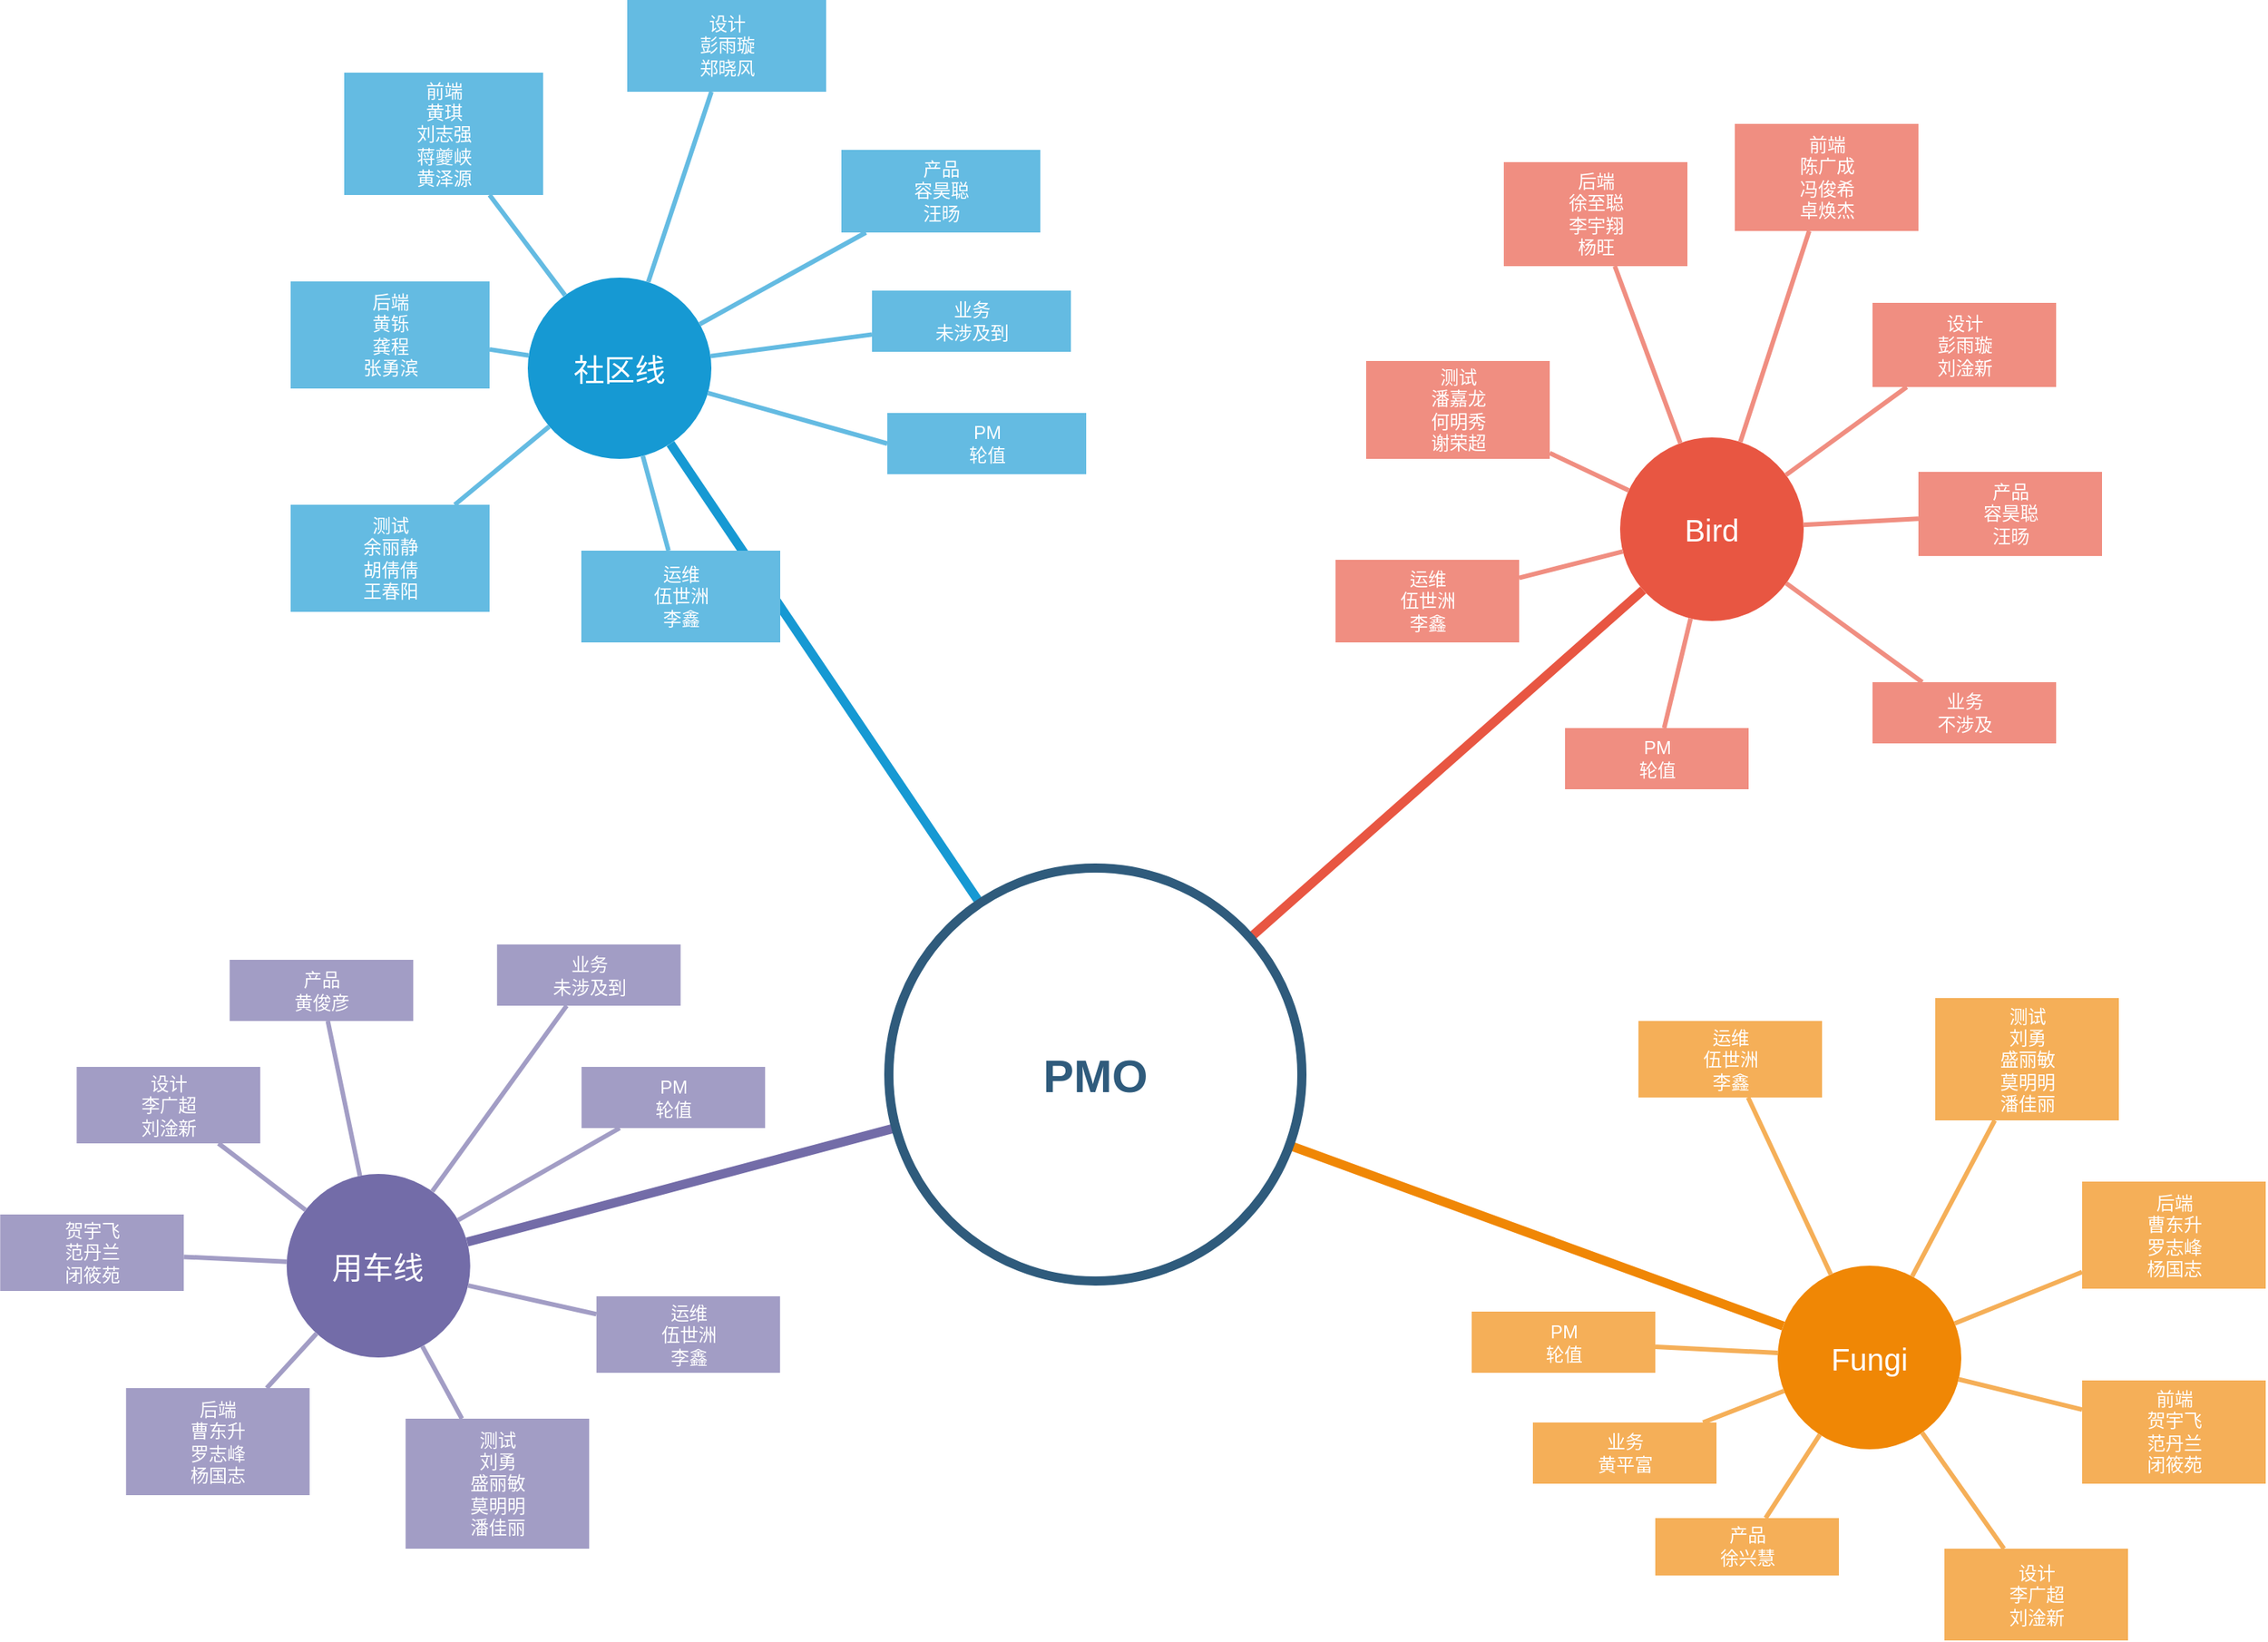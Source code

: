 <mxfile version="17.5.0" type="github">
  <diagram id="6a731a19-8d31-9384-78a2-239565b7b9f0" name="Page-1">
    <mxGraphModel dx="2020" dy="1833" grid="1" gridSize="10" guides="1" tooltips="1" connect="1" arrows="1" fold="1" page="1" pageScale="1" pageWidth="1169" pageHeight="827" background="none" math="0" shadow="0">
      <root>
        <mxCell id="0" />
        <mxCell id="1" parent="0" />
        <mxCell id="1350" value="社区线" style="ellipse;whiteSpace=wrap;html=1;shadow=0;fontFamily=Helvetica;fontSize=20;fontColor=#FFFFFF;align=center;strokeWidth=3;fillColor=#1699D3;strokeColor=none;rounded=0;" parent="1" vertex="1">
          <mxGeometry x="725" y="290.5" width="120" height="118.5" as="geometry" />
        </mxCell>
        <mxCell id="1352" value="Bird" style="ellipse;whiteSpace=wrap;html=1;shadow=0;fontFamily=Helvetica;fontSize=20;fontColor=#FFFFFF;align=center;strokeWidth=3;fillColor=#E85642;strokeColor=none;rounded=0;" parent="1" vertex="1">
          <mxGeometry x="1439" y="395" width="120" height="120" as="geometry" />
        </mxCell>
        <mxCell id="1355" value="Fungi" style="ellipse;whiteSpace=wrap;html=1;shadow=0;fontFamily=Helvetica;fontSize=20;fontColor=#FFFFFF;align=center;strokeWidth=3;fillColor=#F08705;strokeColor=none;rounded=0;" parent="1" vertex="1">
          <mxGeometry x="1542" y="936.5" width="120" height="120" as="geometry" />
        </mxCell>
        <mxCell id="1359" style="endArrow=none;strokeWidth=6;strokeColor=#1699D3;html=1;rounded=0;" parent="1" source="1515" target="1350" edge="1">
          <mxGeometry relative="1" as="geometry" />
        </mxCell>
        <mxCell id="1361" style="endArrow=none;strokeWidth=6;strokeColor=#E85642;html=1;rounded=0;" parent="1" source="1515" target="1352" edge="1">
          <mxGeometry relative="1" as="geometry" />
        </mxCell>
        <mxCell id="1363" style="endArrow=none;strokeWidth=6;strokeColor=#736CA8;html=1;rounded=0;" parent="1" source="1515" target="1516" edge="1">
          <mxGeometry relative="1" as="geometry" />
        </mxCell>
        <mxCell id="1365" value="" style="edgeStyle=none;endArrow=none;strokeWidth=6;strokeColor=#F08705;html=1;rounded=0;" parent="1" source="1515" target="1355" edge="1">
          <mxGeometry x="181" y="226.5" width="100" height="100" as="geometry">
            <mxPoint x="181" y="326.5" as="sourcePoint" />
            <mxPoint x="281" y="226.5" as="targetPoint" />
          </mxGeometry>
        </mxCell>
        <mxCell id="1368" value="后端&lt;br&gt;黄铄&lt;br&gt;龚程&lt;br&gt;张勇滨" style="rounded=0;fillColor=#64BBE2;strokeColor=none;strokeWidth=3;shadow=0;html=1;fontColor=#FFFFFF;" parent="1" vertex="1">
          <mxGeometry x="570" y="293" width="130" height="70" as="geometry" />
        </mxCell>
        <mxCell id="1369" value="运维&lt;br&gt;伍世洲&lt;br&gt;李鑫" style="rounded=0;fillColor=#64BBE2;strokeColor=none;strokeWidth=3;shadow=0;html=1;fontColor=#FFFFFF;" parent="1" vertex="1">
          <mxGeometry x="760" y="469" width="130" height="60" as="geometry" />
        </mxCell>
        <mxCell id="1370" value="设计&lt;br&gt;彭雨璇&lt;br&gt;郑晓风" style="rounded=0;fillColor=#64BBE2;strokeColor=none;strokeWidth=3;shadow=0;html=1;fontColor=#FFFFFF;" parent="1" vertex="1">
          <mxGeometry x="790" y="109" width="130" height="60" as="geometry" />
        </mxCell>
        <mxCell id="1371" value="前端&lt;br&gt;黄琪&lt;br&gt;刘志强&lt;br&gt;蒋夔峡&lt;br&gt;黄泽源" style="rounded=0;fillColor=#64BBE2;strokeColor=none;strokeWidth=3;shadow=0;html=1;fontColor=#FFFFFF;" parent="1" vertex="1">
          <mxGeometry x="605" y="156.5" width="130" height="80" as="geometry" />
        </mxCell>
        <mxCell id="1372" value="测试&lt;br&gt;余丽静&lt;br&gt;胡倩倩&lt;br&gt;王春阳" style="rounded=0;fillColor=#64BBE2;strokeColor=none;strokeWidth=3;shadow=0;html=1;fontColor=#FFFFFF;" parent="1" vertex="1">
          <mxGeometry x="570" y="439" width="130" height="70" as="geometry" />
        </mxCell>
        <mxCell id="1373" value="产品&lt;br&gt;容昊聪&lt;br&gt;汪旸" style="rounded=0;fillColor=#64BBE2;strokeColor=none;strokeWidth=3;shadow=0;html=1;fontColor=#FFFFFF;" parent="1" vertex="1">
          <mxGeometry x="930" y="207" width="130" height="54" as="geometry" />
        </mxCell>
        <mxCell id="1374" value="业务&lt;br&gt;未涉及到" style="rounded=0;fillColor=#64BBE2;strokeColor=none;strokeWidth=3;shadow=0;html=1;fontColor=#FFFFFF;" parent="1" vertex="1">
          <mxGeometry x="950" y="299" width="130" height="40" as="geometry" />
        </mxCell>
        <mxCell id="1380" value="" style="edgeStyle=none;endArrow=none;strokeWidth=3;strokeColor=#64BBE2;html=1;rounded=0;" parent="1" source="1350" target="1368" edge="1">
          <mxGeometry x="-20" y="75.5" width="100" height="100" as="geometry">
            <mxPoint x="-20" y="175.5" as="sourcePoint" />
            <mxPoint x="80" y="75.5" as="targetPoint" />
          </mxGeometry>
        </mxCell>
        <mxCell id="1381" value="" style="edgeStyle=none;endArrow=none;strokeWidth=3;strokeColor=#64BBE2;html=1;rounded=0;" parent="1" source="1350" target="1369" edge="1">
          <mxGeometry x="-20" y="75.5" width="100" height="100" as="geometry">
            <mxPoint x="-20" y="175.5" as="sourcePoint" />
            <mxPoint x="80" y="75.5" as="targetPoint" />
          </mxGeometry>
        </mxCell>
        <mxCell id="1382" value="" style="edgeStyle=none;endArrow=none;strokeWidth=3;strokeColor=#64BBE2;html=1;rounded=0;" parent="1" source="1350" target="1370" edge="1">
          <mxGeometry x="-20" y="75.5" width="100" height="100" as="geometry">
            <mxPoint x="-20" y="175.5" as="sourcePoint" />
            <mxPoint x="80" y="75.5" as="targetPoint" />
          </mxGeometry>
        </mxCell>
        <mxCell id="1383" value="" style="edgeStyle=none;endArrow=none;strokeWidth=3;strokeColor=#64BBE2;html=1;rounded=0;" parent="1" source="1350" target="1371" edge="1">
          <mxGeometry x="-20" y="75.5" width="100" height="100" as="geometry">
            <mxPoint x="-20" y="175.5" as="sourcePoint" />
            <mxPoint x="80" y="75.5" as="targetPoint" />
          </mxGeometry>
        </mxCell>
        <mxCell id="1384" value="" style="edgeStyle=none;endArrow=none;strokeWidth=3;strokeColor=#64BBE2;html=1;rounded=0;" parent="1" source="1350" target="1372" edge="1">
          <mxGeometry x="-20" y="75.5" width="100" height="100" as="geometry">
            <mxPoint x="-20" y="175.5" as="sourcePoint" />
            <mxPoint x="80" y="75.5" as="targetPoint" />
          </mxGeometry>
        </mxCell>
        <mxCell id="1385" value="" style="edgeStyle=none;endArrow=none;strokeWidth=3;strokeColor=#64BBE2;html=1;rounded=0;" parent="1" source="1350" target="1373" edge="1">
          <mxGeometry x="-20" y="75.5" width="100" height="100" as="geometry">
            <mxPoint x="-20" y="175.5" as="sourcePoint" />
            <mxPoint x="80" y="75.5" as="targetPoint" />
          </mxGeometry>
        </mxCell>
        <mxCell id="1386" value="" style="edgeStyle=none;endArrow=none;strokeWidth=3;strokeColor=#64BBE2;html=1;rounded=0;" parent="1" source="1350" target="1374" edge="1">
          <mxGeometry x="-20" y="75.5" width="100" height="100" as="geometry">
            <mxPoint x="-20" y="175.5" as="sourcePoint" />
            <mxPoint x="80" y="75.5" as="targetPoint" />
          </mxGeometry>
        </mxCell>
        <mxCell id="1411" value="运维&lt;br&gt;伍世洲&lt;br&gt;李鑫" style="rounded=0;fillColor=#f08e81;strokeColor=none;strokeWidth=3;shadow=0;html=1;fontColor=#FFFFFF;" parent="1" vertex="1">
          <mxGeometry x="1253" y="475" width="120" height="54" as="geometry" />
        </mxCell>
        <mxCell id="1412" value="业务&lt;br&gt;不涉及" style="rounded=0;fillColor=#f08e81;strokeColor=none;strokeWidth=3;shadow=0;html=1;fontColor=#FFFFFF;" parent="1" vertex="1">
          <mxGeometry x="1604" y="555" width="120" height="40" as="geometry" />
        </mxCell>
        <mxCell id="1415" value="测试&lt;br&gt;潘嘉龙&lt;br&gt;何明秀&lt;br&gt;谢荣超" style="rounded=0;fillColor=#f08e81;strokeColor=none;strokeWidth=3;shadow=0;html=1;fontColor=#FFFFFF;" parent="1" vertex="1">
          <mxGeometry x="1273" y="345" width="120" height="64" as="geometry" />
        </mxCell>
        <mxCell id="1416" value="后端&lt;br&gt;徐至聪&lt;br&gt;李宇翔&lt;br&gt;杨旺" style="rounded=0;fillColor=#f08e81;strokeColor=none;strokeWidth=3;shadow=0;html=1;fontColor=#FFFFFF;" parent="1" vertex="1">
          <mxGeometry x="1363" y="215" width="120" height="68" as="geometry" />
        </mxCell>
        <mxCell id="1417" value="前端&lt;br&gt;陈广成&lt;br&gt;冯俊希&lt;br&gt;卓焕杰" style="rounded=0;fillColor=#f08e81;strokeColor=none;strokeWidth=3;shadow=0;html=1;fontColor=#FFFFFF;" parent="1" vertex="1">
          <mxGeometry x="1514" y="190" width="120" height="70" as="geometry" />
        </mxCell>
        <mxCell id="1418" value="设计&lt;br&gt;彭雨璇&lt;br&gt;刘淦新" style="rounded=0;fillColor=#f08e81;strokeColor=none;strokeWidth=3;shadow=0;html=1;fontColor=#FFFFFF;" parent="1" vertex="1">
          <mxGeometry x="1604" y="307" width="120" height="55" as="geometry" />
        </mxCell>
        <mxCell id="1419" value="产品&lt;br&gt;容昊聪&lt;br&gt;汪旸" style="rounded=0;fillColor=#f08e81;strokeColor=none;strokeWidth=3;shadow=0;html=1;fontColor=#FFFFFF;" parent="1" vertex="1">
          <mxGeometry x="1634" y="417.5" width="120" height="55" as="geometry" />
        </mxCell>
        <mxCell id="1420" value="PM&lt;br&gt;轮值" style="rounded=0;fillColor=#f08e81;strokeColor=none;strokeWidth=3;shadow=0;html=1;fontColor=#FFFFFF;" parent="1" vertex="1">
          <mxGeometry x="1403" y="585" width="120" height="40" as="geometry" />
        </mxCell>
        <mxCell id="1423" value="" style="edgeStyle=none;endArrow=none;strokeWidth=3;strokeColor=#F08E81;html=1;rounded=0;" parent="1" source="1352" target="1411" edge="1">
          <mxGeometry x="-251" y="145" width="100" height="100" as="geometry">
            <mxPoint x="-251" y="245" as="sourcePoint" />
            <mxPoint x="-151" y="145" as="targetPoint" />
          </mxGeometry>
        </mxCell>
        <mxCell id="1426" value="" style="edgeStyle=none;endArrow=none;strokeWidth=3;strokeColor=#F08E81;html=1;rounded=0;" parent="1" source="1352" target="1415" edge="1">
          <mxGeometry x="-251" y="145" width="100" height="100" as="geometry">
            <mxPoint x="-251" y="245" as="sourcePoint" />
            <mxPoint x="-151" y="145" as="targetPoint" />
          </mxGeometry>
        </mxCell>
        <mxCell id="1427" value="" style="edgeStyle=none;endArrow=none;strokeWidth=3;strokeColor=#F08E81;html=1;rounded=0;" parent="1" source="1352" target="1416" edge="1">
          <mxGeometry x="-251" y="145" width="100" height="100" as="geometry">
            <mxPoint x="-251" y="245" as="sourcePoint" />
            <mxPoint x="-151" y="145" as="targetPoint" />
          </mxGeometry>
        </mxCell>
        <mxCell id="1428" value="" style="edgeStyle=none;endArrow=none;strokeWidth=3;strokeColor=#F08E81;html=1;rounded=0;" parent="1" source="1352" target="1417" edge="1">
          <mxGeometry x="-251" y="145" width="100" height="100" as="geometry">
            <mxPoint x="-251" y="245" as="sourcePoint" />
            <mxPoint x="-151" y="145" as="targetPoint" />
          </mxGeometry>
        </mxCell>
        <mxCell id="1429" value="" style="edgeStyle=none;endArrow=none;strokeWidth=3;strokeColor=#F08E81;html=1;rounded=0;" parent="1" source="1352" target="1418" edge="1">
          <mxGeometry x="-251" y="145" width="100" height="100" as="geometry">
            <mxPoint x="-251" y="245" as="sourcePoint" />
            <mxPoint x="-151" y="145" as="targetPoint" />
          </mxGeometry>
        </mxCell>
        <mxCell id="1430" value="" style="edgeStyle=none;endArrow=none;strokeWidth=3;strokeColor=#F08E81;html=1;rounded=0;" parent="1" source="1352" target="1419" edge="1">
          <mxGeometry x="-251" y="145" width="100" height="100" as="geometry">
            <mxPoint x="-251" y="245" as="sourcePoint" />
            <mxPoint x="-151" y="145" as="targetPoint" />
          </mxGeometry>
        </mxCell>
        <mxCell id="1431" value="" style="edgeStyle=none;endArrow=none;strokeWidth=3;strokeColor=#F08E81;html=1;rounded=0;" parent="1" source="1352" target="1412" edge="1">
          <mxGeometry x="-251" y="145" width="100" height="100" as="geometry">
            <mxPoint x="-251" y="245" as="sourcePoint" />
            <mxPoint x="-151" y="145" as="targetPoint" />
          </mxGeometry>
        </mxCell>
        <mxCell id="1434" value="" style="edgeStyle=none;endArrow=none;strokeWidth=3;strokeColor=#F08E81;html=1;rounded=0;" parent="1" source="1352" target="1420" edge="1">
          <mxGeometry x="-251" y="145" width="100" height="100" as="geometry">
            <mxPoint x="-251" y="245" as="sourcePoint" />
            <mxPoint x="-151" y="145" as="targetPoint" />
          </mxGeometry>
        </mxCell>
        <mxCell id="1468" value="&lt;div&gt;运维&lt;/div&gt;&lt;div&gt;伍世洲&lt;/div&gt;&lt;div&gt;李鑫&lt;/div&gt;" style="rounded=0;fillColor=#f5af58;strokeColor=none;strokeWidth=3;shadow=0;html=1;fontColor=#FFFFFF;" parent="1" vertex="1">
          <mxGeometry x="1451" y="776.5" width="120" height="50" as="geometry" />
        </mxCell>
        <mxCell id="1469" value="&lt;div&gt;测试&lt;/div&gt;&lt;div&gt;刘勇&lt;/div&gt;&lt;div&gt;盛丽敏&lt;/div&gt;&lt;div&gt;莫明明&lt;/div&gt;&lt;div&gt;潘佳丽&lt;/div&gt;" style="rounded=0;fillColor=#f5af58;strokeColor=none;strokeWidth=3;shadow=0;html=1;fontColor=#FFFFFF;" parent="1" vertex="1">
          <mxGeometry x="1645" y="761.5" width="120" height="80" as="geometry" />
        </mxCell>
        <mxCell id="1470" value="&lt;div&gt;后端&lt;/div&gt;&lt;div&gt;曹东升&lt;/div&gt;&lt;div&gt;罗志峰&lt;/div&gt;&lt;div&gt;杨国志&lt;/div&gt;" style="rounded=0;fillColor=#f5af58;strokeColor=none;strokeWidth=3;shadow=0;html=1;fontColor=#FFFFFF;" parent="1" vertex="1">
          <mxGeometry x="1741" y="881.5" width="120" height="70" as="geometry" />
        </mxCell>
        <mxCell id="1471" value="&lt;div&gt;前端&lt;/div&gt;&lt;div&gt;贺宇飞&lt;/div&gt;&lt;div&gt;范丹兰&lt;/div&gt;&lt;div&gt;闭筱苑&lt;/div&gt;" style="rounded=0;fillColor=#f5af58;strokeColor=none;strokeWidth=3;shadow=0;html=1;fontColor=#FFFFFF;" parent="1" vertex="1">
          <mxGeometry x="1741" y="1011.5" width="120" height="67.5" as="geometry" />
        </mxCell>
        <mxCell id="1472" value="&lt;div&gt;设计&lt;/div&gt;&lt;div&gt;李广超&lt;/div&gt;&lt;div&gt;刘淦新&lt;/div&gt;" style="rounded=0;fillColor=#f5af58;strokeColor=none;strokeWidth=3;shadow=0;html=1;fontColor=#FFFFFF;" parent="1" vertex="1">
          <mxGeometry x="1651" y="1121.5" width="120" height="60" as="geometry" />
        </mxCell>
        <mxCell id="1473" value="&lt;div&gt;产品&lt;/div&gt;&lt;div&gt;徐兴慧&lt;/div&gt;" style="rounded=0;fillColor=#f5af58;strokeColor=none;strokeWidth=3;shadow=0;html=1;fontColor=#FFFFFF;" parent="1" vertex="1">
          <mxGeometry x="1462" y="1101.5" width="120" height="37.5" as="geometry" />
        </mxCell>
        <mxCell id="1474" value="&lt;div&gt;业务&lt;/div&gt;&lt;div&gt;黄平富&lt;/div&gt;" style="rounded=0;fillColor=#f5af58;strokeColor=none;strokeWidth=3;shadow=0;html=1;fontColor=#FFFFFF;" parent="1" vertex="1">
          <mxGeometry x="1382" y="1039" width="120" height="40" as="geometry" />
        </mxCell>
        <mxCell id="1475" value="&lt;div&gt;PM&lt;/div&gt;&lt;div&gt;轮值&lt;/div&gt;" style="rounded=0;fillColor=#f5af58;strokeColor=none;strokeWidth=3;shadow=0;html=1;fontColor=#FFFFFF;" parent="1" vertex="1">
          <mxGeometry x="1342" y="966.5" width="120" height="40" as="geometry" />
        </mxCell>
        <mxCell id="1480" value="" style="edgeStyle=none;endArrow=none;strokeWidth=3;strokeColor=#F5AF58;html=1;rounded=0;" parent="1" source="1355" target="1468" edge="1">
          <mxGeometry x="622" y="-333.5" width="100" height="100" as="geometry">
            <mxPoint x="622" y="-233.5" as="sourcePoint" />
            <mxPoint x="722" y="-333.5" as="targetPoint" />
          </mxGeometry>
        </mxCell>
        <mxCell id="1481" value="" style="edgeStyle=none;endArrow=none;strokeWidth=3;strokeColor=#F5AF58;html=1;rounded=0;" parent="1" source="1355" target="1469" edge="1">
          <mxGeometry x="622" y="-333.5" width="100" height="100" as="geometry">
            <mxPoint x="622" y="-233.5" as="sourcePoint" />
            <mxPoint x="722" y="-333.5" as="targetPoint" />
          </mxGeometry>
        </mxCell>
        <mxCell id="1482" value="" style="edgeStyle=none;endArrow=none;strokeWidth=3;strokeColor=#F5AF58;html=1;rounded=0;" parent="1" source="1355" target="1470" edge="1">
          <mxGeometry x="622" y="-333.5" width="100" height="100" as="geometry">
            <mxPoint x="622" y="-233.5" as="sourcePoint" />
            <mxPoint x="722" y="-333.5" as="targetPoint" />
          </mxGeometry>
        </mxCell>
        <mxCell id="1483" value="" style="edgeStyle=none;endArrow=none;strokeWidth=3;strokeColor=#F5AF58;html=1;rounded=0;" parent="1" source="1355" target="1471" edge="1">
          <mxGeometry x="622" y="-333.5" width="100" height="100" as="geometry">
            <mxPoint x="622" y="-233.5" as="sourcePoint" />
            <mxPoint x="722" y="-333.5" as="targetPoint" />
          </mxGeometry>
        </mxCell>
        <mxCell id="1484" value="" style="edgeStyle=none;endArrow=none;strokeWidth=3;strokeColor=#F5AF58;html=1;rounded=0;" parent="1" source="1355" target="1472" edge="1">
          <mxGeometry x="622" y="-333.5" width="100" height="100" as="geometry">
            <mxPoint x="622" y="-233.5" as="sourcePoint" />
            <mxPoint x="722" y="-333.5" as="targetPoint" />
          </mxGeometry>
        </mxCell>
        <mxCell id="1485" value="" style="edgeStyle=none;endArrow=none;strokeWidth=3;strokeColor=#F5AF58;html=1;rounded=0;" parent="1" source="1355" target="1473" edge="1">
          <mxGeometry x="622" y="-333.5" width="100" height="100" as="geometry">
            <mxPoint x="622" y="-233.5" as="sourcePoint" />
            <mxPoint x="722" y="-333.5" as="targetPoint" />
          </mxGeometry>
        </mxCell>
        <mxCell id="1486" value="" style="edgeStyle=none;endArrow=none;strokeWidth=3;strokeColor=#F5AF58;html=1;rounded=0;" parent="1" source="1355" target="1474" edge="1">
          <mxGeometry x="622" y="-333.5" width="100" height="100" as="geometry">
            <mxPoint x="622" y="-233.5" as="sourcePoint" />
            <mxPoint x="722" y="-333.5" as="targetPoint" />
          </mxGeometry>
        </mxCell>
        <mxCell id="1487" value="" style="edgeStyle=none;endArrow=none;strokeWidth=3;strokeColor=#F5AF58;html=1;rounded=0;" parent="1" source="1355" target="1475" edge="1">
          <mxGeometry x="622" y="-333.5" width="100" height="100" as="geometry">
            <mxPoint x="622" y="-233.5" as="sourcePoint" />
            <mxPoint x="722" y="-333.5" as="targetPoint" />
          </mxGeometry>
        </mxCell>
        <mxCell id="1514" style="edgeStyle=orthogonalEdgeStyle;rounded=0;html=1;exitX=0.75;exitY=0;entryX=0.75;entryY=0;startArrow=none;startFill=0;endArrow=block;endFill=1;jettySize=auto;orthogonalLoop=1;strokeColor=#12aab5;strokeWidth=6;fontSize=20;fontColor=#2F5B7C;" parent="1" edge="1">
          <mxGeometry relative="1" as="geometry">
            <mxPoint x="1329" y="410" as="sourcePoint" />
            <mxPoint x="1329" y="410" as="targetPoint" />
          </mxGeometry>
        </mxCell>
        <mxCell id="1515" value="PMO" style="ellipse;whiteSpace=wrap;html=1;shadow=0;fontFamily=Helvetica;fontSize=30;fontColor=#2F5B7C;align=center;strokeColor=#2F5B7C;strokeWidth=6;fillColor=#FFFFFF;fontStyle=1;gradientColor=none;rounded=0;" parent="1" vertex="1">
          <mxGeometry x="961" y="676.5" width="270" height="270" as="geometry" />
        </mxCell>
        <mxCell id="1516" value="用车线" style="ellipse;whiteSpace=wrap;html=1;shadow=0;fontFamily=Helvetica;fontSize=20;fontColor=#FFFFFF;align=center;strokeWidth=3;fillColor=#736ca8;strokeColor=none;rounded=0;" parent="1" vertex="1">
          <mxGeometry x="567.38" y="876.5" width="120" height="120" as="geometry" />
        </mxCell>
        <mxCell id="1517" value="&lt;div&gt;设计&lt;/div&gt;&lt;div&gt;李广超&lt;/div&gt;&lt;div&gt;刘淦新&lt;/div&gt;" style="rounded=0;fillColor=#a29dc5;strokeColor=none;strokeWidth=3;shadow=0;html=1;fontColor=#FFFFFF;" parent="1" vertex="1">
          <mxGeometry x="430.13" y="806.5" width="120" height="50" as="geometry" />
        </mxCell>
        <mxCell id="1518" value="&lt;div&gt;产品&lt;/div&gt;&lt;div&gt;黄俊彦&lt;/div&gt;" style="rounded=0;fillColor=#a29dc5;strokeColor=none;strokeWidth=3;shadow=0;html=1;fontColor=#FFFFFF;" parent="1" vertex="1">
          <mxGeometry x="530.13" y="736.5" width="120" height="40" as="geometry" />
        </mxCell>
        <mxCell id="1519" value="业务&lt;br&gt;未涉及到" style="rounded=0;fillColor=#a29dc5;strokeColor=none;strokeWidth=3;shadow=0;html=1;fontColor=#FFFFFF;" parent="1" vertex="1">
          <mxGeometry x="704.88" y="726.5" width="120" height="40" as="geometry" />
        </mxCell>
        <mxCell id="1520" value="PM&#xa;轮值" style="rounded=0;fillColor=#a29dc5;strokeColor=none;strokeWidth=3;shadow=0;html=1;fontColor=#FFFFFF;" parent="1" vertex="1">
          <mxGeometry x="760.13" y="806.5" width="120" height="40" as="geometry" />
        </mxCell>
        <mxCell id="1522" value="&lt;div&gt;贺宇飞&lt;/div&gt;&lt;div&gt;范丹兰&lt;/div&gt;&lt;div&gt;闭筱苑&lt;/div&gt;" style="rounded=0;fillColor=#a29dc5;strokeColor=none;strokeWidth=3;shadow=0;html=1;fontColor=#FFFFFF;" parent="1" vertex="1">
          <mxGeometry x="380.13" y="903" width="120" height="50" as="geometry" />
        </mxCell>
        <mxCell id="1524" value="&lt;div&gt;运维&lt;/div&gt;&lt;div&gt;伍世洲&lt;/div&gt;&lt;div&gt;李鑫&lt;/div&gt;" style="rounded=0;fillColor=#a29dc5;strokeColor=none;strokeWidth=3;shadow=0;html=1;fontColor=#FFFFFF;" parent="1" vertex="1">
          <mxGeometry x="769.88" y="956.5" width="120" height="50" as="geometry" />
        </mxCell>
        <mxCell id="1525" value="&lt;div&gt;测试&lt;/div&gt;&lt;div&gt;刘勇&lt;/div&gt;&lt;div&gt;盛丽敏&lt;/div&gt;&lt;div&gt;莫明明&lt;/div&gt;&lt;div&gt;潘佳丽&lt;/div&gt;" style="rounded=0;fillColor=#a29dc5;strokeColor=none;strokeWidth=3;shadow=0;html=1;fontColor=#FFFFFF;" parent="1" vertex="1">
          <mxGeometry x="645.13" y="1036.5" width="120" height="85" as="geometry" />
        </mxCell>
        <mxCell id="1528" value="" style="edgeStyle=none;endArrow=none;strokeWidth=3;strokeColor=#A29DC5;html=1;rounded=0;" parent="1" source="1516" target="1517" edge="1">
          <mxGeometry x="-1242.62" y="-148.5" width="100" height="100" as="geometry">
            <mxPoint x="-1242.62" y="-48.5" as="sourcePoint" />
            <mxPoint x="-1142.62" y="-148.5" as="targetPoint" />
          </mxGeometry>
        </mxCell>
        <mxCell id="1529" value="&lt;div&gt;后端&lt;/div&gt;&lt;div&gt;曹东升&lt;/div&gt;&lt;div&gt;罗志峰&lt;/div&gt;&lt;div&gt;杨国志&lt;/div&gt;" style="rounded=0;fillColor=#a29dc5;strokeColor=none;strokeWidth=3;shadow=0;html=1;fontColor=#FFFFFF;" parent="1" vertex="1">
          <mxGeometry x="462.38" y="1016.5" width="120" height="70" as="geometry" />
        </mxCell>
        <mxCell id="1530" value="" style="edgeStyle=none;endArrow=none;strokeWidth=3;strokeColor=#A29DC5;html=1;rounded=0;" parent="1" source="1516" target="1518" edge="1">
          <mxGeometry x="-1242.62" y="-148.5" width="100" height="100" as="geometry">
            <mxPoint x="-1242.62" y="-48.5" as="sourcePoint" />
            <mxPoint x="-1142.62" y="-148.5" as="targetPoint" />
          </mxGeometry>
        </mxCell>
        <mxCell id="1531" value="" style="edgeStyle=none;endArrow=none;strokeWidth=3;strokeColor=#A29DC5;html=1;rounded=0;" parent="1" source="1516" target="1519" edge="1">
          <mxGeometry x="-1242.62" y="-148.5" width="100" height="100" as="geometry">
            <mxPoint x="-1242.62" y="-48.5" as="sourcePoint" />
            <mxPoint x="-1142.62" y="-148.5" as="targetPoint" />
          </mxGeometry>
        </mxCell>
        <mxCell id="1532" value="" style="edgeStyle=none;endArrow=none;strokeWidth=3;strokeColor=#A29DC5;html=1;rounded=0;" parent="1" source="1516" target="1520" edge="1">
          <mxGeometry x="-1242.62" y="-148.5" width="100" height="100" as="geometry">
            <mxPoint x="-1242.62" y="-48.5" as="sourcePoint" />
            <mxPoint x="-1142.62" y="-148.5" as="targetPoint" />
          </mxGeometry>
        </mxCell>
        <mxCell id="1534" value="" style="edgeStyle=none;endArrow=none;strokeWidth=3;strokeColor=#A29DC5;html=1;rounded=0;" parent="1" source="1516" target="1522" edge="1">
          <mxGeometry x="-1242.62" y="-148.5" width="100" height="100" as="geometry">
            <mxPoint x="-1242.62" y="-48.5" as="sourcePoint" />
            <mxPoint x="-1142.62" y="-148.5" as="targetPoint" />
          </mxGeometry>
        </mxCell>
        <mxCell id="1536" value="" style="edgeStyle=none;endArrow=none;strokeWidth=3;strokeColor=#A29DC5;html=1;rounded=0;" parent="1" source="1516" target="1524" edge="1">
          <mxGeometry x="-1242.62" y="-148.5" width="100" height="100" as="geometry">
            <mxPoint x="-1242.62" y="-48.5" as="sourcePoint" />
            <mxPoint x="-1142.62" y="-148.5" as="targetPoint" />
          </mxGeometry>
        </mxCell>
        <mxCell id="1537" value="" style="edgeStyle=none;endArrow=none;strokeWidth=3;strokeColor=#A29DC5;html=1;rounded=0;" parent="1" source="1516" target="1525" edge="1">
          <mxGeometry x="-1242.62" y="-148.5" width="100" height="100" as="geometry">
            <mxPoint x="-1242.62" y="-48.5" as="sourcePoint" />
            <mxPoint x="-1142.62" y="-148.5" as="targetPoint" />
          </mxGeometry>
        </mxCell>
        <mxCell id="1540" value="" style="edgeStyle=none;endArrow=none;strokeWidth=3;strokeColor=#A29DC5;html=1;rounded=0;" parent="1" source="1516" target="1529" edge="1">
          <mxGeometry x="-1242.62" y="-148.5" width="100" height="100" as="geometry">
            <mxPoint x="-1242.62" y="-48.5" as="sourcePoint" />
            <mxPoint x="-1142.62" y="-148.5" as="targetPoint" />
          </mxGeometry>
        </mxCell>
        <mxCell id="1542" style="edgeStyle=none;rounded=0;html=1;exitX=0.5;exitY=1;endArrow=none;endFill=0;jettySize=auto;orthogonalLoop=1;strokeColor=#736CA8;strokeWidth=2;fillColor=#64bbe2;fontSize=20;fontColor=#23445D;" parent="1" source="1529" target="1529" edge="1">
          <mxGeometry relative="1" as="geometry" />
        </mxCell>
        <mxCell id="XzOnCmSGrkQWwk2RzyL3-1549" value="PM&lt;br&gt;轮值" style="rounded=0;fillColor=#64BBE2;strokeColor=none;strokeWidth=3;shadow=0;html=1;fontColor=#FFFFFF;" vertex="1" parent="1">
          <mxGeometry x="960" y="379" width="130" height="40" as="geometry" />
        </mxCell>
        <mxCell id="XzOnCmSGrkQWwk2RzyL3-1550" value="" style="edgeStyle=none;endArrow=none;strokeWidth=3;strokeColor=#64BBE2;html=1;rounded=0;entryX=0;entryY=0.5;entryDx=0;entryDy=0;" edge="1" parent="1" source="1350" target="XzOnCmSGrkQWwk2RzyL3-1549">
          <mxGeometry x="-10" y="85.5" width="100" height="100" as="geometry">
            <mxPoint x="870" y="389" as="sourcePoint" />
            <mxPoint x="950" y="376.131" as="targetPoint" />
          </mxGeometry>
        </mxCell>
      </root>
    </mxGraphModel>
  </diagram>
</mxfile>
